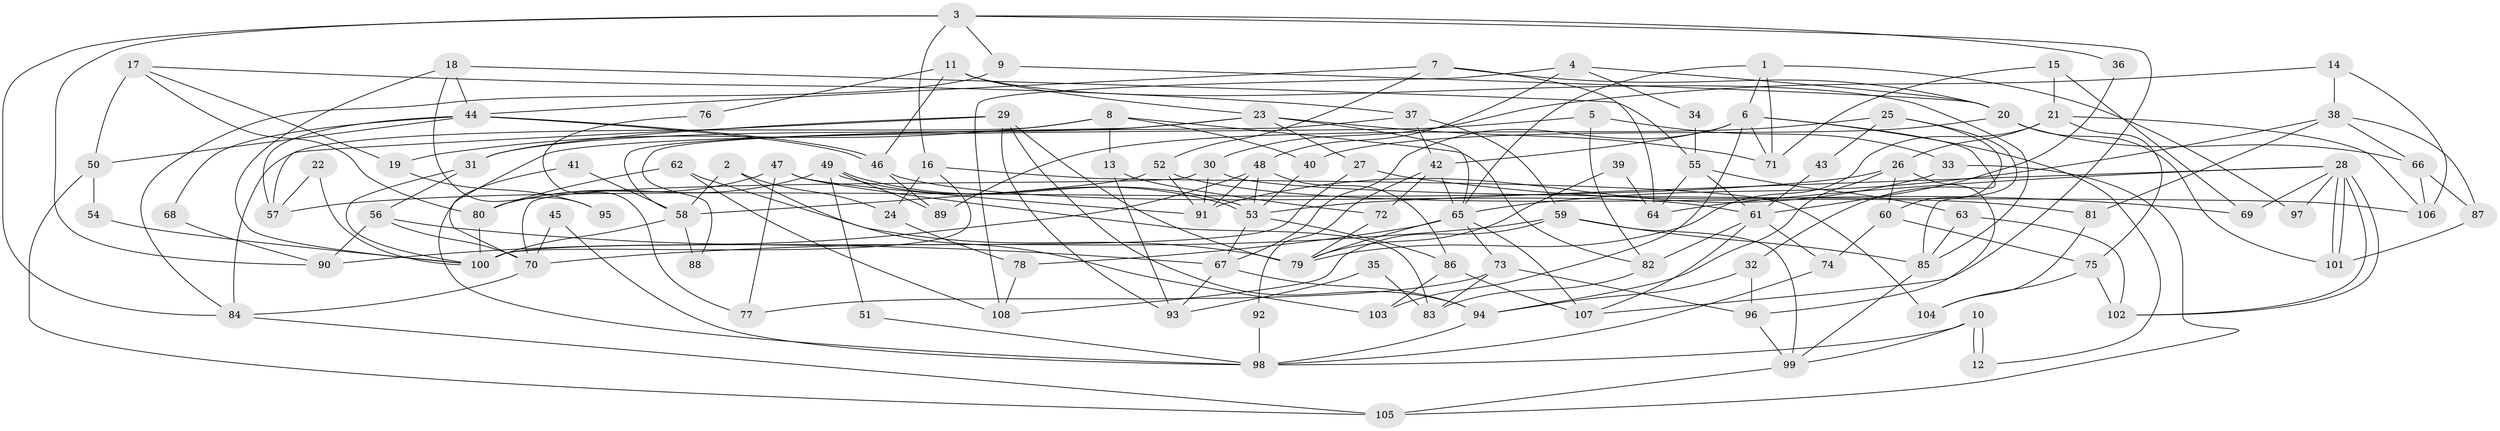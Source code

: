 // Generated by graph-tools (version 1.1) at 2025/15/03/09/25 04:15:11]
// undirected, 108 vertices, 216 edges
graph export_dot {
graph [start="1"]
  node [color=gray90,style=filled];
  1;
  2;
  3;
  4;
  5;
  6;
  7;
  8;
  9;
  10;
  11;
  12;
  13;
  14;
  15;
  16;
  17;
  18;
  19;
  20;
  21;
  22;
  23;
  24;
  25;
  26;
  27;
  28;
  29;
  30;
  31;
  32;
  33;
  34;
  35;
  36;
  37;
  38;
  39;
  40;
  41;
  42;
  43;
  44;
  45;
  46;
  47;
  48;
  49;
  50;
  51;
  52;
  53;
  54;
  55;
  56;
  57;
  58;
  59;
  60;
  61;
  62;
  63;
  64;
  65;
  66;
  67;
  68;
  69;
  70;
  71;
  72;
  73;
  74;
  75;
  76;
  77;
  78;
  79;
  80;
  81;
  82;
  83;
  84;
  85;
  86;
  87;
  88;
  89;
  90;
  91;
  92;
  93;
  94;
  95;
  96;
  97;
  98;
  99;
  100;
  101;
  102;
  103;
  104;
  105;
  106;
  107;
  108;
  1 -- 65;
  1 -- 71;
  1 -- 6;
  1 -- 97;
  2 -- 24;
  2 -- 103;
  2 -- 58;
  3 -- 16;
  3 -- 84;
  3 -- 9;
  3 -- 36;
  3 -- 90;
  3 -- 107;
  4 -- 20;
  4 -- 48;
  4 -- 34;
  4 -- 108;
  5 -- 70;
  5 -- 82;
  5 -- 33;
  6 -- 67;
  6 -- 12;
  6 -- 32;
  6 -- 42;
  6 -- 71;
  6 -- 103;
  7 -- 44;
  7 -- 52;
  7 -- 20;
  7 -- 64;
  8 -- 13;
  8 -- 84;
  8 -- 19;
  8 -- 40;
  8 -- 82;
  9 -- 20;
  9 -- 84;
  10 -- 12;
  10 -- 12;
  10 -- 99;
  10 -- 98;
  11 -- 46;
  11 -- 85;
  11 -- 23;
  11 -- 76;
  13 -- 72;
  13 -- 93;
  14 -- 106;
  14 -- 38;
  14 -- 30;
  15 -- 69;
  15 -- 71;
  15 -- 21;
  16 -- 100;
  16 -- 104;
  16 -- 24;
  17 -- 80;
  17 -- 50;
  17 -- 19;
  17 -- 37;
  18 -- 100;
  18 -- 55;
  18 -- 44;
  18 -- 95;
  19 -- 95;
  20 -- 40;
  20 -- 66;
  20 -- 101;
  21 -- 26;
  21 -- 75;
  21 -- 79;
  21 -- 106;
  22 -- 100;
  22 -- 57;
  23 -- 65;
  23 -- 27;
  23 -- 31;
  23 -- 58;
  23 -- 71;
  24 -- 78;
  25 -- 60;
  25 -- 85;
  25 -- 43;
  25 -- 89;
  26 -- 57;
  26 -- 94;
  26 -- 60;
  26 -- 96;
  27 -- 100;
  27 -- 69;
  28 -- 101;
  28 -- 101;
  28 -- 102;
  28 -- 102;
  28 -- 53;
  28 -- 64;
  28 -- 69;
  28 -- 97;
  29 -- 79;
  29 -- 94;
  29 -- 31;
  29 -- 57;
  29 -- 93;
  30 -- 91;
  30 -- 70;
  30 -- 106;
  31 -- 56;
  31 -- 100;
  32 -- 96;
  32 -- 94;
  33 -- 91;
  33 -- 105;
  34 -- 55;
  35 -- 93;
  35 -- 83;
  36 -- 61;
  37 -- 42;
  37 -- 59;
  37 -- 88;
  38 -- 66;
  38 -- 87;
  38 -- 65;
  38 -- 81;
  39 -- 79;
  39 -- 64;
  40 -- 53;
  41 -- 58;
  41 -- 98;
  42 -- 65;
  42 -- 72;
  42 -- 92;
  43 -- 61;
  44 -- 46;
  44 -- 46;
  44 -- 50;
  44 -- 57;
  44 -- 68;
  45 -- 70;
  45 -- 98;
  46 -- 89;
  46 -- 61;
  47 -- 80;
  47 -- 83;
  47 -- 77;
  47 -- 91;
  48 -- 53;
  48 -- 90;
  48 -- 86;
  48 -- 91;
  49 -- 80;
  49 -- 53;
  49 -- 53;
  49 -- 51;
  49 -- 89;
  50 -- 105;
  50 -- 54;
  51 -- 98;
  52 -- 91;
  52 -- 58;
  52 -- 81;
  53 -- 67;
  53 -- 86;
  54 -- 100;
  55 -- 64;
  55 -- 61;
  55 -- 63;
  56 -- 70;
  56 -- 67;
  56 -- 90;
  58 -- 88;
  58 -- 100;
  59 -- 99;
  59 -- 70;
  59 -- 85;
  59 -- 108;
  60 -- 74;
  60 -- 75;
  61 -- 107;
  61 -- 74;
  61 -- 82;
  62 -- 108;
  62 -- 79;
  62 -- 80;
  63 -- 102;
  63 -- 85;
  65 -- 107;
  65 -- 73;
  65 -- 78;
  65 -- 79;
  66 -- 106;
  66 -- 87;
  67 -- 93;
  67 -- 94;
  68 -- 90;
  70 -- 84;
  72 -- 79;
  73 -- 96;
  73 -- 77;
  73 -- 83;
  74 -- 98;
  75 -- 102;
  75 -- 104;
  76 -- 77;
  78 -- 108;
  80 -- 100;
  81 -- 104;
  82 -- 83;
  84 -- 105;
  85 -- 99;
  86 -- 103;
  86 -- 107;
  87 -- 101;
  92 -- 98;
  94 -- 98;
  96 -- 99;
  99 -- 105;
}
